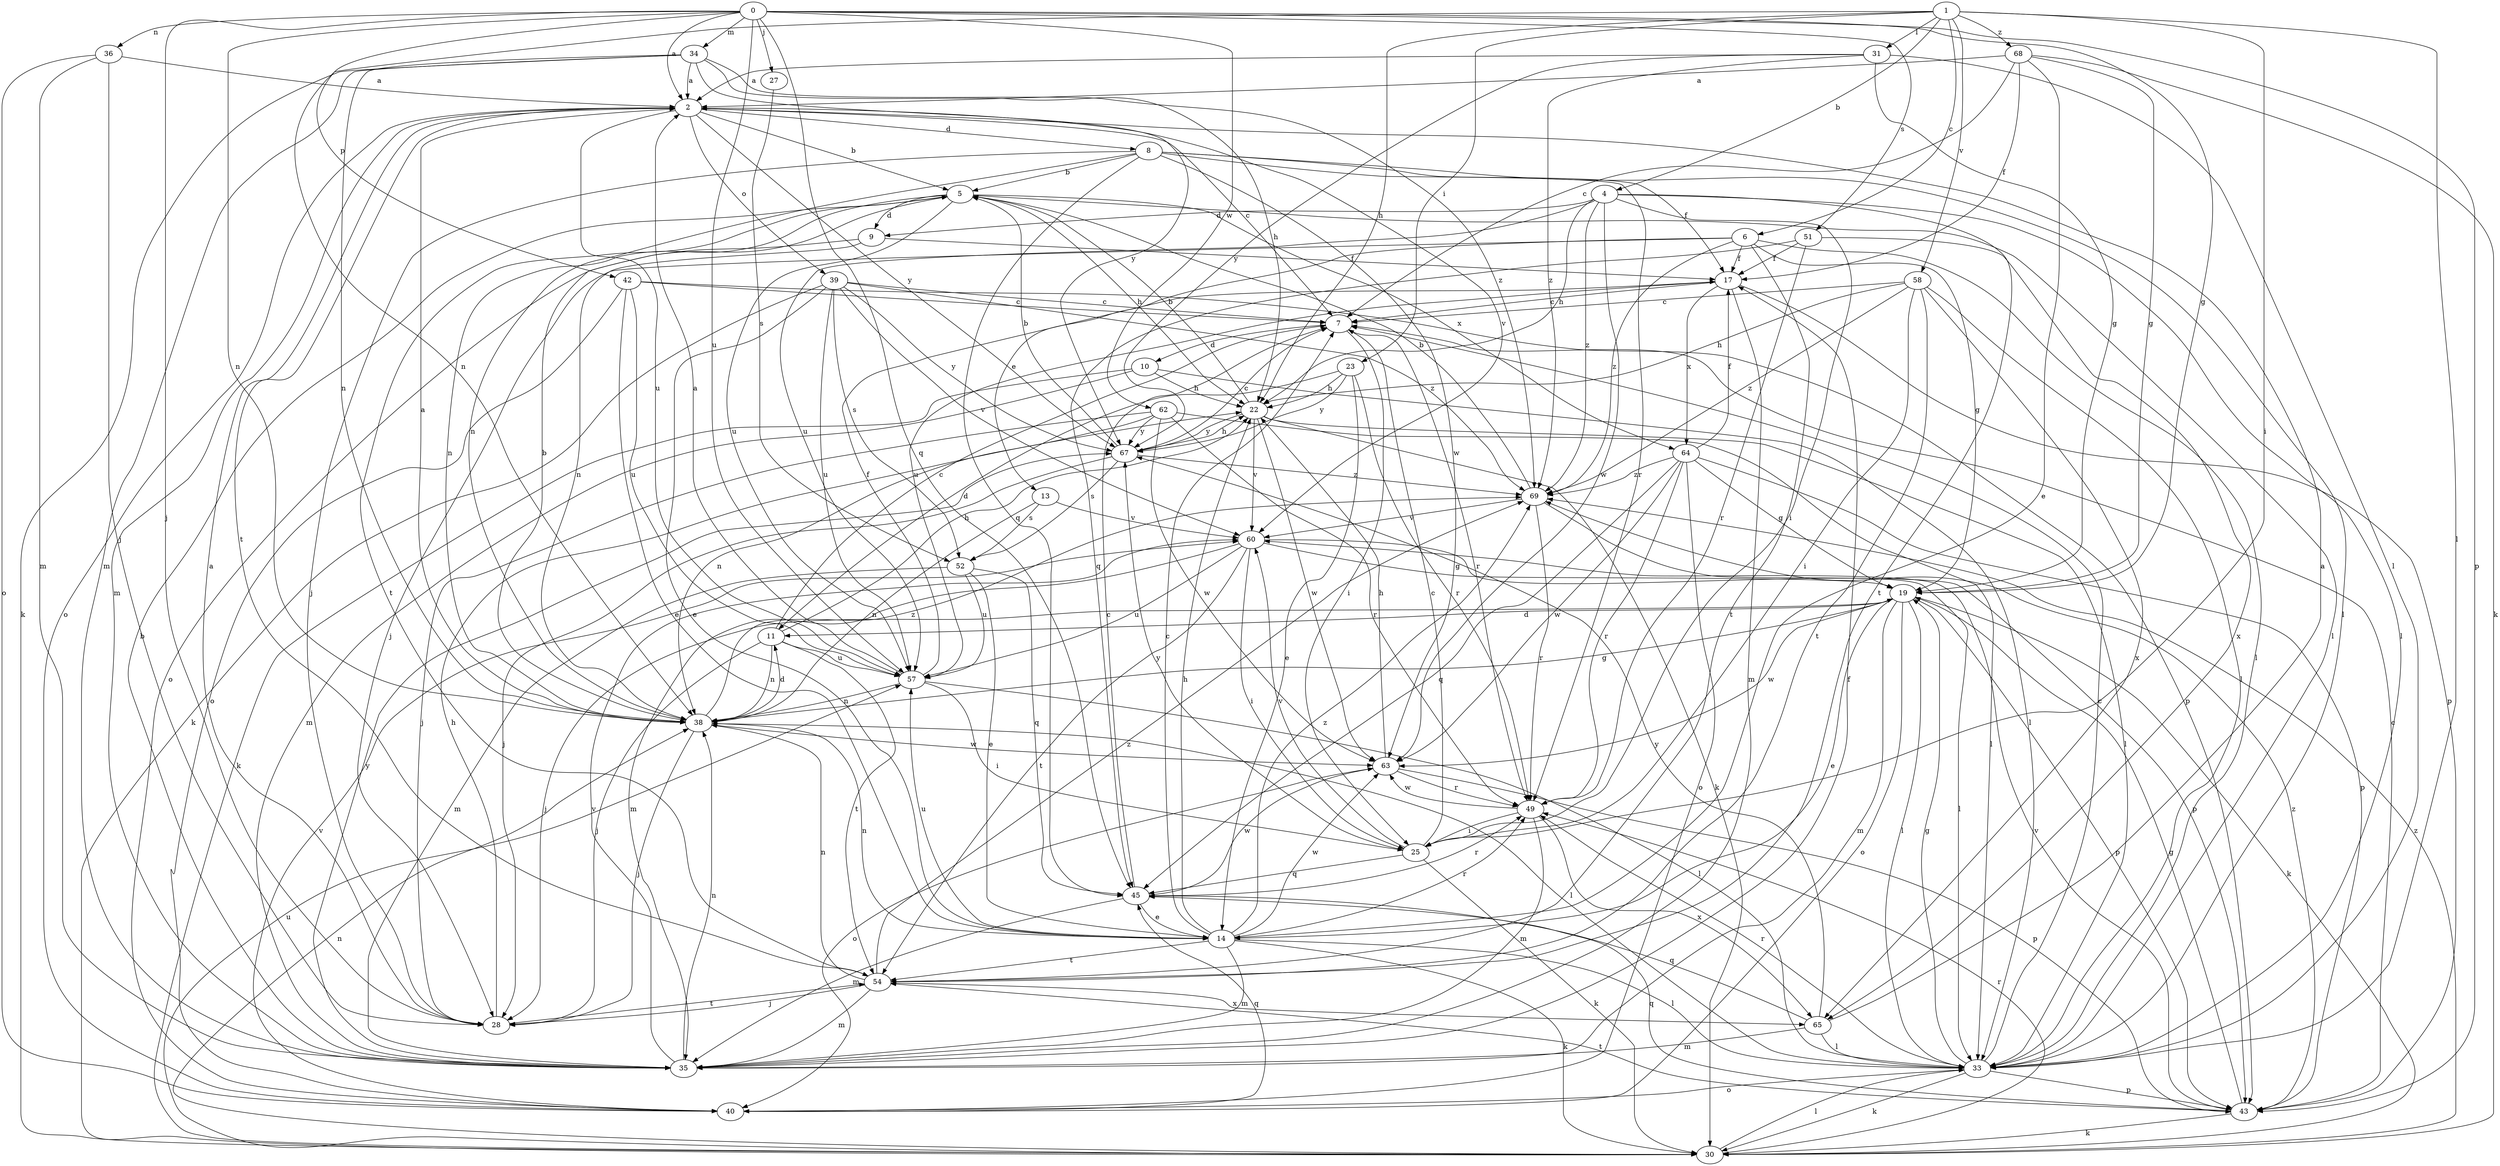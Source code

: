 strict digraph  {
0;
1;
2;
4;
5;
6;
7;
8;
9;
10;
11;
13;
14;
17;
19;
22;
23;
25;
27;
28;
30;
31;
33;
34;
35;
36;
38;
39;
40;
42;
43;
45;
49;
51;
52;
54;
57;
58;
60;
62;
63;
64;
65;
67;
68;
69;
0 -> 2  [label=a];
0 -> 19  [label=g];
0 -> 27  [label=j];
0 -> 28  [label=j];
0 -> 34  [label=m];
0 -> 36  [label=n];
0 -> 38  [label=n];
0 -> 42  [label=p];
0 -> 43  [label=p];
0 -> 45  [label=q];
0 -> 51  [label=s];
0 -> 57  [label=u];
0 -> 62  [label=w];
1 -> 4  [label=b];
1 -> 6  [label=c];
1 -> 22  [label=h];
1 -> 23  [label=i];
1 -> 25  [label=i];
1 -> 31  [label=l];
1 -> 33  [label=l];
1 -> 38  [label=n];
1 -> 58  [label=v];
1 -> 68  [label=z];
2 -> 5  [label=b];
2 -> 7  [label=c];
2 -> 8  [label=d];
2 -> 35  [label=m];
2 -> 39  [label=o];
2 -> 40  [label=o];
2 -> 54  [label=t];
2 -> 57  [label=u];
2 -> 60  [label=v];
2 -> 67  [label=y];
4 -> 9  [label=d];
4 -> 22  [label=h];
4 -> 25  [label=i];
4 -> 33  [label=l];
4 -> 54  [label=t];
4 -> 57  [label=u];
4 -> 63  [label=w];
4 -> 69  [label=z];
5 -> 9  [label=d];
5 -> 22  [label=h];
5 -> 33  [label=l];
5 -> 38  [label=n];
5 -> 54  [label=t];
5 -> 57  [label=u];
5 -> 64  [label=x];
6 -> 13  [label=e];
6 -> 17  [label=f];
6 -> 19  [label=g];
6 -> 28  [label=j];
6 -> 33  [label=l];
6 -> 54  [label=t];
6 -> 69  [label=z];
7 -> 10  [label=d];
7 -> 25  [label=i];
7 -> 49  [label=r];
8 -> 5  [label=b];
8 -> 17  [label=f];
8 -> 28  [label=j];
8 -> 33  [label=l];
8 -> 38  [label=n];
8 -> 45  [label=q];
8 -> 49  [label=r];
8 -> 63  [label=w];
9 -> 17  [label=f];
9 -> 38  [label=n];
9 -> 40  [label=o];
10 -> 22  [label=h];
10 -> 30  [label=k];
10 -> 33  [label=l];
10 -> 35  [label=m];
11 -> 7  [label=c];
11 -> 22  [label=h];
11 -> 28  [label=j];
11 -> 38  [label=n];
11 -> 54  [label=t];
11 -> 57  [label=u];
13 -> 38  [label=n];
13 -> 52  [label=s];
13 -> 60  [label=v];
14 -> 7  [label=c];
14 -> 22  [label=h];
14 -> 30  [label=k];
14 -> 33  [label=l];
14 -> 35  [label=m];
14 -> 38  [label=n];
14 -> 49  [label=r];
14 -> 54  [label=t];
14 -> 57  [label=u];
14 -> 63  [label=w];
14 -> 69  [label=z];
17 -> 7  [label=c];
17 -> 35  [label=m];
17 -> 43  [label=p];
17 -> 57  [label=u];
17 -> 64  [label=x];
19 -> 11  [label=d];
19 -> 14  [label=e];
19 -> 28  [label=j];
19 -> 30  [label=k];
19 -> 33  [label=l];
19 -> 35  [label=m];
19 -> 40  [label=o];
19 -> 43  [label=p];
19 -> 63  [label=w];
22 -> 5  [label=b];
22 -> 30  [label=k];
22 -> 33  [label=l];
22 -> 60  [label=v];
22 -> 63  [label=w];
22 -> 67  [label=y];
23 -> 11  [label=d];
23 -> 14  [label=e];
23 -> 22  [label=h];
23 -> 49  [label=r];
23 -> 67  [label=y];
25 -> 7  [label=c];
25 -> 30  [label=k];
25 -> 45  [label=q];
25 -> 60  [label=v];
25 -> 67  [label=y];
27 -> 52  [label=s];
28 -> 2  [label=a];
28 -> 22  [label=h];
28 -> 54  [label=t];
30 -> 33  [label=l];
30 -> 38  [label=n];
30 -> 49  [label=r];
30 -> 57  [label=u];
30 -> 69  [label=z];
31 -> 2  [label=a];
31 -> 19  [label=g];
31 -> 33  [label=l];
31 -> 67  [label=y];
31 -> 69  [label=z];
33 -> 7  [label=c];
33 -> 19  [label=g];
33 -> 30  [label=k];
33 -> 40  [label=o];
33 -> 43  [label=p];
33 -> 49  [label=r];
34 -> 2  [label=a];
34 -> 22  [label=h];
34 -> 30  [label=k];
34 -> 35  [label=m];
34 -> 38  [label=n];
34 -> 67  [label=y];
34 -> 69  [label=z];
35 -> 5  [label=b];
35 -> 17  [label=f];
35 -> 38  [label=n];
35 -> 60  [label=v];
35 -> 67  [label=y];
36 -> 2  [label=a];
36 -> 28  [label=j];
36 -> 35  [label=m];
36 -> 40  [label=o];
38 -> 2  [label=a];
38 -> 5  [label=b];
38 -> 11  [label=d];
38 -> 19  [label=g];
38 -> 28  [label=j];
38 -> 33  [label=l];
38 -> 63  [label=w];
38 -> 69  [label=z];
39 -> 7  [label=c];
39 -> 14  [label=e];
39 -> 30  [label=k];
39 -> 52  [label=s];
39 -> 57  [label=u];
39 -> 60  [label=v];
39 -> 67  [label=y];
39 -> 69  [label=z];
40 -> 45  [label=q];
40 -> 60  [label=v];
42 -> 7  [label=c];
42 -> 14  [label=e];
42 -> 40  [label=o];
42 -> 43  [label=p];
42 -> 57  [label=u];
43 -> 7  [label=c];
43 -> 19  [label=g];
43 -> 30  [label=k];
43 -> 45  [label=q];
43 -> 54  [label=t];
43 -> 60  [label=v];
43 -> 69  [label=z];
45 -> 7  [label=c];
45 -> 14  [label=e];
45 -> 35  [label=m];
45 -> 49  [label=r];
45 -> 63  [label=w];
49 -> 25  [label=i];
49 -> 35  [label=m];
49 -> 63  [label=w];
49 -> 65  [label=x];
51 -> 17  [label=f];
51 -> 45  [label=q];
51 -> 49  [label=r];
51 -> 65  [label=x];
52 -> 14  [label=e];
52 -> 35  [label=m];
52 -> 45  [label=q];
52 -> 57  [label=u];
54 -> 28  [label=j];
54 -> 35  [label=m];
54 -> 38  [label=n];
54 -> 65  [label=x];
54 -> 69  [label=z];
57 -> 2  [label=a];
57 -> 17  [label=f];
57 -> 25  [label=i];
57 -> 33  [label=l];
57 -> 38  [label=n];
58 -> 7  [label=c];
58 -> 22  [label=h];
58 -> 25  [label=i];
58 -> 33  [label=l];
58 -> 54  [label=t];
58 -> 65  [label=x];
58 -> 69  [label=z];
60 -> 19  [label=g];
60 -> 25  [label=i];
60 -> 33  [label=l];
60 -> 35  [label=m];
60 -> 54  [label=t];
60 -> 57  [label=u];
62 -> 28  [label=j];
62 -> 33  [label=l];
62 -> 38  [label=n];
62 -> 49  [label=r];
62 -> 63  [label=w];
62 -> 67  [label=y];
63 -> 22  [label=h];
63 -> 40  [label=o];
63 -> 43  [label=p];
63 -> 49  [label=r];
64 -> 17  [label=f];
64 -> 19  [label=g];
64 -> 40  [label=o];
64 -> 43  [label=p];
64 -> 45  [label=q];
64 -> 49  [label=r];
64 -> 63  [label=w];
64 -> 69  [label=z];
65 -> 2  [label=a];
65 -> 33  [label=l];
65 -> 35  [label=m];
65 -> 45  [label=q];
65 -> 67  [label=y];
67 -> 5  [label=b];
67 -> 7  [label=c];
67 -> 22  [label=h];
67 -> 28  [label=j];
67 -> 52  [label=s];
67 -> 69  [label=z];
68 -> 2  [label=a];
68 -> 7  [label=c];
68 -> 14  [label=e];
68 -> 17  [label=f];
68 -> 19  [label=g];
68 -> 30  [label=k];
69 -> 5  [label=b];
69 -> 43  [label=p];
69 -> 49  [label=r];
69 -> 60  [label=v];
}
